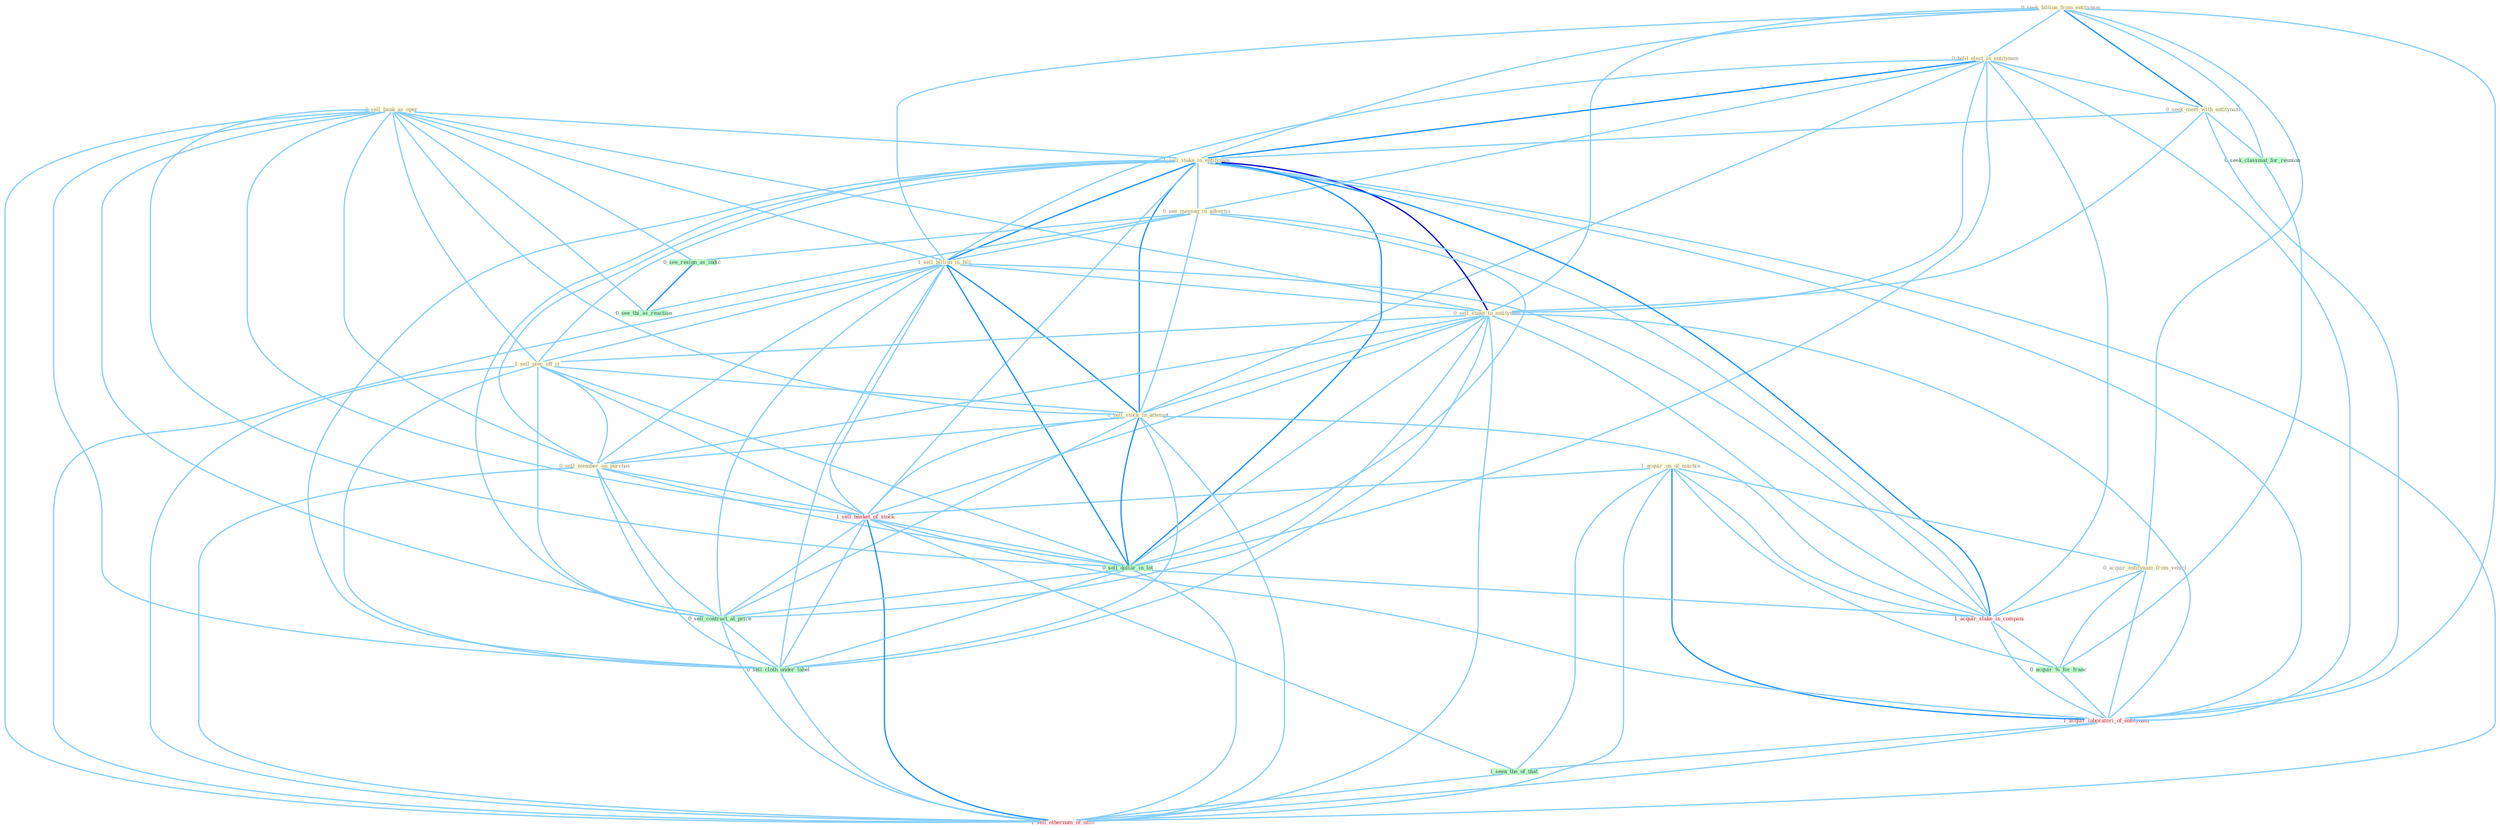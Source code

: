 Graph G{ 
    node
    [shape=polygon,style=filled,width=.5,height=.06,color="#BDFCC9",fixedsize=true,fontsize=4,
    fontcolor="#2f4f4f"];
    {node
    [color="#ffffe0", fontcolor="#8b7d6b"] "0_seek_billion_from_entitynam " "0_hold_elect_in_entitynam " "0_seek_meet_with_entitynam " "0_sell_bank_as_oper " "1_sell_stake_in_entitynam " "0_see_messag_in_advertis " "1_acquir_on_of_machin " "1_sell_billion_in_bill " "0_sell_stake_to_entitynam " "1_sell_piec_off_it " "0_sell_stock_in_attempt " "0_acquir_entitynam_from_vehicl " "0_sell_member_on_purchas "}
{node [color="#fff0f5", fontcolor="#b22222"] "1_sell_basket_of_stock " "1_acquir_stake_in_compani " "1_acquir_laboratori_of_entitynam " "1_sell_othernum_of_offic "}
edge [color="#B0E2FF"];

	"0_seek_billion_from_entitynam " -- "0_hold_elect_in_entitynam " [w="1", color="#87cefa" ];
	"0_seek_billion_from_entitynam " -- "0_seek_meet_with_entitynam " [w="2", color="#1e90ff" , len=0.8];
	"0_seek_billion_from_entitynam " -- "1_sell_stake_in_entitynam " [w="1", color="#87cefa" ];
	"0_seek_billion_from_entitynam " -- "1_sell_billion_in_bill " [w="1", color="#87cefa" ];
	"0_seek_billion_from_entitynam " -- "0_sell_stake_to_entitynam " [w="1", color="#87cefa" ];
	"0_seek_billion_from_entitynam " -- "0_acquir_entitynam_from_vehicl " [w="1", color="#87cefa" ];
	"0_seek_billion_from_entitynam " -- "0_seek_classmat_for_reunion " [w="1", color="#87cefa" ];
	"0_seek_billion_from_entitynam " -- "1_acquir_laboratori_of_entitynam " [w="1", color="#87cefa" ];
	"0_hold_elect_in_entitynam " -- "0_seek_meet_with_entitynam " [w="1", color="#87cefa" ];
	"0_hold_elect_in_entitynam " -- "1_sell_stake_in_entitynam " [w="2", color="#1e90ff" , len=0.8];
	"0_hold_elect_in_entitynam " -- "0_see_messag_in_advertis " [w="1", color="#87cefa" ];
	"0_hold_elect_in_entitynam " -- "1_sell_billion_in_bill " [w="1", color="#87cefa" ];
	"0_hold_elect_in_entitynam " -- "0_sell_stake_to_entitynam " [w="1", color="#87cefa" ];
	"0_hold_elect_in_entitynam " -- "0_sell_stock_in_attempt " [w="1", color="#87cefa" ];
	"0_hold_elect_in_entitynam " -- "0_sell_dollar_in_lot " [w="1", color="#87cefa" ];
	"0_hold_elect_in_entitynam " -- "1_acquir_stake_in_compani " [w="1", color="#87cefa" ];
	"0_hold_elect_in_entitynam " -- "1_acquir_laboratori_of_entitynam " [w="1", color="#87cefa" ];
	"0_seek_meet_with_entitynam " -- "1_sell_stake_in_entitynam " [w="1", color="#87cefa" ];
	"0_seek_meet_with_entitynam " -- "0_sell_stake_to_entitynam " [w="1", color="#87cefa" ];
	"0_seek_meet_with_entitynam " -- "0_seek_classmat_for_reunion " [w="1", color="#87cefa" ];
	"0_seek_meet_with_entitynam " -- "1_acquir_laboratori_of_entitynam " [w="1", color="#87cefa" ];
	"0_sell_bank_as_oper " -- "1_sell_stake_in_entitynam " [w="1", color="#87cefa" ];
	"0_sell_bank_as_oper " -- "1_sell_billion_in_bill " [w="1", color="#87cefa" ];
	"0_sell_bank_as_oper " -- "0_sell_stake_to_entitynam " [w="1", color="#87cefa" ];
	"0_sell_bank_as_oper " -- "1_sell_piec_off_it " [w="1", color="#87cefa" ];
	"0_sell_bank_as_oper " -- "0_sell_stock_in_attempt " [w="1", color="#87cefa" ];
	"0_sell_bank_as_oper " -- "0_sell_member_on_purchas " [w="1", color="#87cefa" ];
	"0_sell_bank_as_oper " -- "1_sell_basket_of_stock " [w="1", color="#87cefa" ];
	"0_sell_bank_as_oper " -- "0_sell_dollar_in_lot " [w="1", color="#87cefa" ];
	"0_sell_bank_as_oper " -- "0_see_resign_as_indic " [w="1", color="#87cefa" ];
	"0_sell_bank_as_oper " -- "0_sell_contract_at_price " [w="1", color="#87cefa" ];
	"0_sell_bank_as_oper " -- "0_sell_cloth_under_label " [w="1", color="#87cefa" ];
	"0_sell_bank_as_oper " -- "1_sell_othernum_of_offic " [w="1", color="#87cefa" ];
	"0_sell_bank_as_oper " -- "0_see_thi_as_reaction " [w="1", color="#87cefa" ];
	"1_sell_stake_in_entitynam " -- "0_see_messag_in_advertis " [w="1", color="#87cefa" ];
	"1_sell_stake_in_entitynam " -- "1_sell_billion_in_bill " [w="2", color="#1e90ff" , len=0.8];
	"1_sell_stake_in_entitynam " -- "0_sell_stake_to_entitynam " [w="3", color="#0000cd" , len=0.6];
	"1_sell_stake_in_entitynam " -- "1_sell_piec_off_it " [w="1", color="#87cefa" ];
	"1_sell_stake_in_entitynam " -- "0_sell_stock_in_attempt " [w="2", color="#1e90ff" , len=0.8];
	"1_sell_stake_in_entitynam " -- "0_sell_member_on_purchas " [w="1", color="#87cefa" ];
	"1_sell_stake_in_entitynam " -- "1_sell_basket_of_stock " [w="1", color="#87cefa" ];
	"1_sell_stake_in_entitynam " -- "0_sell_dollar_in_lot " [w="2", color="#1e90ff" , len=0.8];
	"1_sell_stake_in_entitynam " -- "1_acquir_stake_in_compani " [w="2", color="#1e90ff" , len=0.8];
	"1_sell_stake_in_entitynam " -- "0_sell_contract_at_price " [w="1", color="#87cefa" ];
	"1_sell_stake_in_entitynam " -- "1_acquir_laboratori_of_entitynam " [w="1", color="#87cefa" ];
	"1_sell_stake_in_entitynam " -- "0_sell_cloth_under_label " [w="1", color="#87cefa" ];
	"1_sell_stake_in_entitynam " -- "1_sell_othernum_of_offic " [w="1", color="#87cefa" ];
	"0_see_messag_in_advertis " -- "1_sell_billion_in_bill " [w="1", color="#87cefa" ];
	"0_see_messag_in_advertis " -- "0_sell_stock_in_attempt " [w="1", color="#87cefa" ];
	"0_see_messag_in_advertis " -- "0_sell_dollar_in_lot " [w="1", color="#87cefa" ];
	"0_see_messag_in_advertis " -- "0_see_resign_as_indic " [w="1", color="#87cefa" ];
	"0_see_messag_in_advertis " -- "1_acquir_stake_in_compani " [w="1", color="#87cefa" ];
	"0_see_messag_in_advertis " -- "0_see_thi_as_reaction " [w="1", color="#87cefa" ];
	"1_acquir_on_of_machin " -- "0_acquir_entitynam_from_vehicl " [w="1", color="#87cefa" ];
	"1_acquir_on_of_machin " -- "1_sell_basket_of_stock " [w="1", color="#87cefa" ];
	"1_acquir_on_of_machin " -- "1_acquir_stake_in_compani " [w="1", color="#87cefa" ];
	"1_acquir_on_of_machin " -- "0_acquir_%_for_franc " [w="1", color="#87cefa" ];
	"1_acquir_on_of_machin " -- "1_acquir_laboratori_of_entitynam " [w="2", color="#1e90ff" , len=0.8];
	"1_acquir_on_of_machin " -- "1_seen_the_of_that " [w="1", color="#87cefa" ];
	"1_acquir_on_of_machin " -- "1_sell_othernum_of_offic " [w="1", color="#87cefa" ];
	"1_sell_billion_in_bill " -- "0_sell_stake_to_entitynam " [w="1", color="#87cefa" ];
	"1_sell_billion_in_bill " -- "1_sell_piec_off_it " [w="1", color="#87cefa" ];
	"1_sell_billion_in_bill " -- "0_sell_stock_in_attempt " [w="2", color="#1e90ff" , len=0.8];
	"1_sell_billion_in_bill " -- "0_sell_member_on_purchas " [w="1", color="#87cefa" ];
	"1_sell_billion_in_bill " -- "1_sell_basket_of_stock " [w="1", color="#87cefa" ];
	"1_sell_billion_in_bill " -- "0_sell_dollar_in_lot " [w="2", color="#1e90ff" , len=0.8];
	"1_sell_billion_in_bill " -- "1_acquir_stake_in_compani " [w="1", color="#87cefa" ];
	"1_sell_billion_in_bill " -- "0_sell_contract_at_price " [w="1", color="#87cefa" ];
	"1_sell_billion_in_bill " -- "0_sell_cloth_under_label " [w="1", color="#87cefa" ];
	"1_sell_billion_in_bill " -- "1_sell_othernum_of_offic " [w="1", color="#87cefa" ];
	"0_sell_stake_to_entitynam " -- "1_sell_piec_off_it " [w="1", color="#87cefa" ];
	"0_sell_stake_to_entitynam " -- "0_sell_stock_in_attempt " [w="1", color="#87cefa" ];
	"0_sell_stake_to_entitynam " -- "0_sell_member_on_purchas " [w="1", color="#87cefa" ];
	"0_sell_stake_to_entitynam " -- "1_sell_basket_of_stock " [w="1", color="#87cefa" ];
	"0_sell_stake_to_entitynam " -- "0_sell_dollar_in_lot " [w="1", color="#87cefa" ];
	"0_sell_stake_to_entitynam " -- "1_acquir_stake_in_compani " [w="1", color="#87cefa" ];
	"0_sell_stake_to_entitynam " -- "0_sell_contract_at_price " [w="1", color="#87cefa" ];
	"0_sell_stake_to_entitynam " -- "1_acquir_laboratori_of_entitynam " [w="1", color="#87cefa" ];
	"0_sell_stake_to_entitynam " -- "0_sell_cloth_under_label " [w="1", color="#87cefa" ];
	"0_sell_stake_to_entitynam " -- "1_sell_othernum_of_offic " [w="1", color="#87cefa" ];
	"1_sell_piec_off_it " -- "0_sell_stock_in_attempt " [w="1", color="#87cefa" ];
	"1_sell_piec_off_it " -- "0_sell_member_on_purchas " [w="1", color="#87cefa" ];
	"1_sell_piec_off_it " -- "1_sell_basket_of_stock " [w="1", color="#87cefa" ];
	"1_sell_piec_off_it " -- "0_sell_dollar_in_lot " [w="1", color="#87cefa" ];
	"1_sell_piec_off_it " -- "0_sell_contract_at_price " [w="1", color="#87cefa" ];
	"1_sell_piec_off_it " -- "0_sell_cloth_under_label " [w="1", color="#87cefa" ];
	"1_sell_piec_off_it " -- "1_sell_othernum_of_offic " [w="1", color="#87cefa" ];
	"0_sell_stock_in_attempt " -- "0_sell_member_on_purchas " [w="1", color="#87cefa" ];
	"0_sell_stock_in_attempt " -- "1_sell_basket_of_stock " [w="1", color="#87cefa" ];
	"0_sell_stock_in_attempt " -- "0_sell_dollar_in_lot " [w="2", color="#1e90ff" , len=0.8];
	"0_sell_stock_in_attempt " -- "1_acquir_stake_in_compani " [w="1", color="#87cefa" ];
	"0_sell_stock_in_attempt " -- "0_sell_contract_at_price " [w="1", color="#87cefa" ];
	"0_sell_stock_in_attempt " -- "0_sell_cloth_under_label " [w="1", color="#87cefa" ];
	"0_sell_stock_in_attempt " -- "1_sell_othernum_of_offic " [w="1", color="#87cefa" ];
	"0_acquir_entitynam_from_vehicl " -- "1_acquir_stake_in_compani " [w="1", color="#87cefa" ];
	"0_acquir_entitynam_from_vehicl " -- "0_acquir_%_for_franc " [w="1", color="#87cefa" ];
	"0_acquir_entitynam_from_vehicl " -- "1_acquir_laboratori_of_entitynam " [w="1", color="#87cefa" ];
	"0_sell_member_on_purchas " -- "1_sell_basket_of_stock " [w="1", color="#87cefa" ];
	"0_sell_member_on_purchas " -- "0_sell_dollar_in_lot " [w="1", color="#87cefa" ];
	"0_sell_member_on_purchas " -- "0_sell_contract_at_price " [w="1", color="#87cefa" ];
	"0_sell_member_on_purchas " -- "0_sell_cloth_under_label " [w="1", color="#87cefa" ];
	"0_sell_member_on_purchas " -- "1_sell_othernum_of_offic " [w="1", color="#87cefa" ];
	"0_seek_classmat_for_reunion " -- "0_acquir_%_for_franc " [w="1", color="#87cefa" ];
	"1_sell_basket_of_stock " -- "0_sell_dollar_in_lot " [w="1", color="#87cefa" ];
	"1_sell_basket_of_stock " -- "0_sell_contract_at_price " [w="1", color="#87cefa" ];
	"1_sell_basket_of_stock " -- "1_acquir_laboratori_of_entitynam " [w="1", color="#87cefa" ];
	"1_sell_basket_of_stock " -- "0_sell_cloth_under_label " [w="1", color="#87cefa" ];
	"1_sell_basket_of_stock " -- "1_seen_the_of_that " [w="1", color="#87cefa" ];
	"1_sell_basket_of_stock " -- "1_sell_othernum_of_offic " [w="2", color="#1e90ff" , len=0.8];
	"0_sell_dollar_in_lot " -- "1_acquir_stake_in_compani " [w="1", color="#87cefa" ];
	"0_sell_dollar_in_lot " -- "0_sell_contract_at_price " [w="1", color="#87cefa" ];
	"0_sell_dollar_in_lot " -- "0_sell_cloth_under_label " [w="1", color="#87cefa" ];
	"0_sell_dollar_in_lot " -- "1_sell_othernum_of_offic " [w="1", color="#87cefa" ];
	"0_see_resign_as_indic " -- "0_see_thi_as_reaction " [w="2", color="#1e90ff" , len=0.8];
	"1_acquir_stake_in_compani " -- "0_acquir_%_for_franc " [w="1", color="#87cefa" ];
	"1_acquir_stake_in_compani " -- "1_acquir_laboratori_of_entitynam " [w="1", color="#87cefa" ];
	"0_acquir_%_for_franc " -- "1_acquir_laboratori_of_entitynam " [w="1", color="#87cefa" ];
	"0_sell_contract_at_price " -- "0_sell_cloth_under_label " [w="1", color="#87cefa" ];
	"0_sell_contract_at_price " -- "1_sell_othernum_of_offic " [w="1", color="#87cefa" ];
	"1_acquir_laboratori_of_entitynam " -- "1_seen_the_of_that " [w="1", color="#87cefa" ];
	"1_acquir_laboratori_of_entitynam " -- "1_sell_othernum_of_offic " [w="1", color="#87cefa" ];
	"0_sell_cloth_under_label " -- "1_sell_othernum_of_offic " [w="1", color="#87cefa" ];
	"1_seen_the_of_that " -- "1_sell_othernum_of_offic " [w="1", color="#87cefa" ];
}